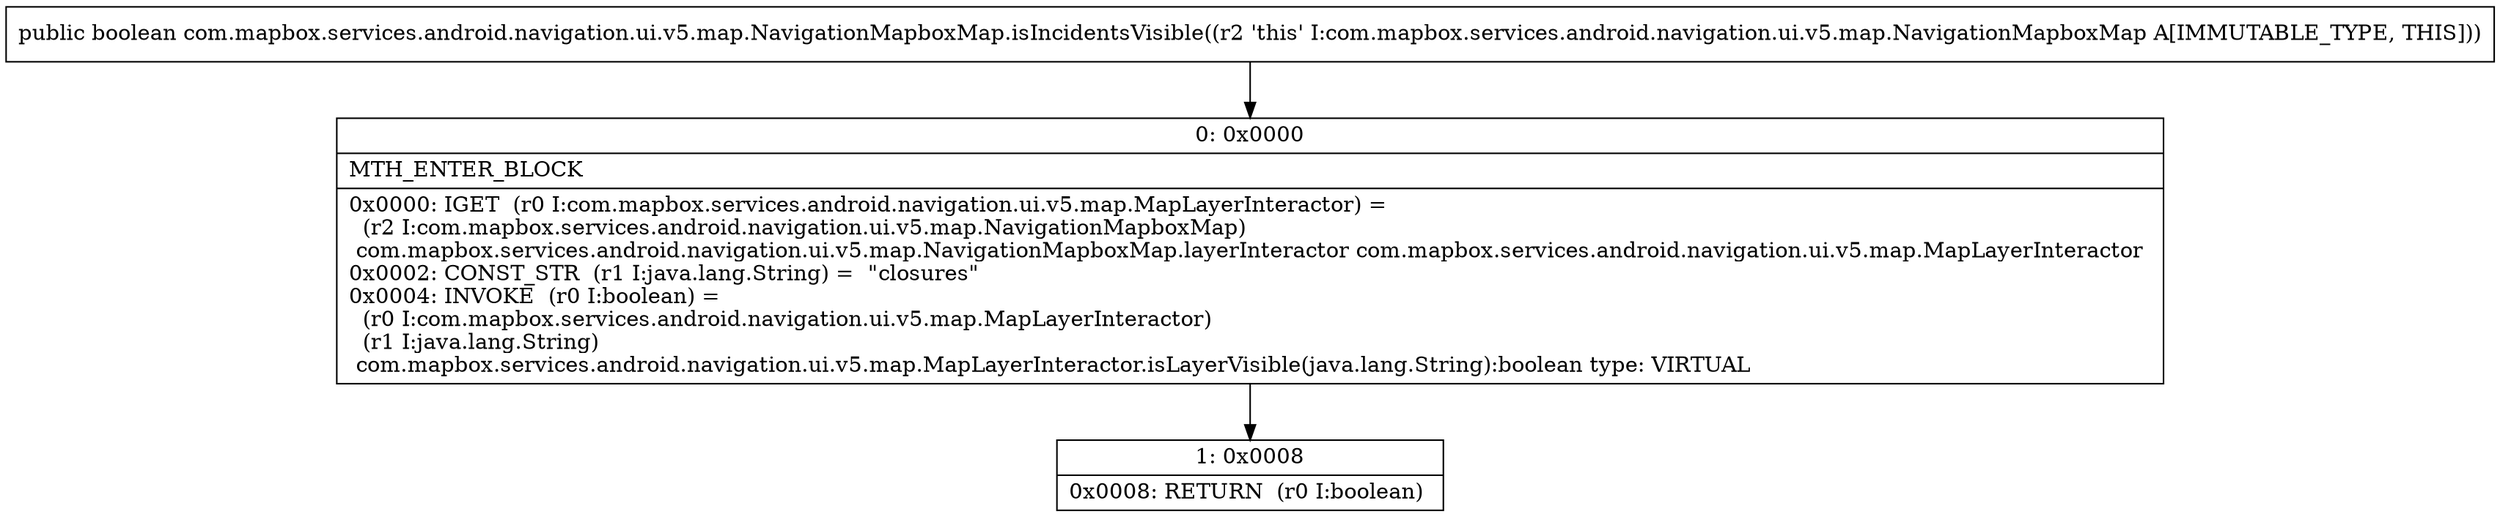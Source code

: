 digraph "CFG forcom.mapbox.services.android.navigation.ui.v5.map.NavigationMapboxMap.isIncidentsVisible()Z" {
Node_0 [shape=record,label="{0\:\ 0x0000|MTH_ENTER_BLOCK\l|0x0000: IGET  (r0 I:com.mapbox.services.android.navigation.ui.v5.map.MapLayerInteractor) = \l  (r2 I:com.mapbox.services.android.navigation.ui.v5.map.NavigationMapboxMap)\l com.mapbox.services.android.navigation.ui.v5.map.NavigationMapboxMap.layerInteractor com.mapbox.services.android.navigation.ui.v5.map.MapLayerInteractor \l0x0002: CONST_STR  (r1 I:java.lang.String) =  \"closures\" \l0x0004: INVOKE  (r0 I:boolean) = \l  (r0 I:com.mapbox.services.android.navigation.ui.v5.map.MapLayerInteractor)\l  (r1 I:java.lang.String)\l com.mapbox.services.android.navigation.ui.v5.map.MapLayerInteractor.isLayerVisible(java.lang.String):boolean type: VIRTUAL \l}"];
Node_1 [shape=record,label="{1\:\ 0x0008|0x0008: RETURN  (r0 I:boolean) \l}"];
MethodNode[shape=record,label="{public boolean com.mapbox.services.android.navigation.ui.v5.map.NavigationMapboxMap.isIncidentsVisible((r2 'this' I:com.mapbox.services.android.navigation.ui.v5.map.NavigationMapboxMap A[IMMUTABLE_TYPE, THIS])) }"];
MethodNode -> Node_0;
Node_0 -> Node_1;
}


